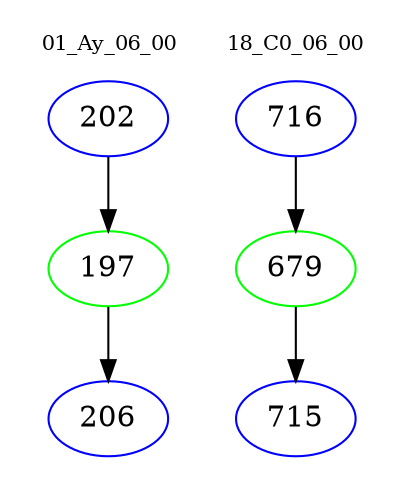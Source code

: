 digraph{
subgraph cluster_0 {
color = white
label = "01_Ay_06_00";
fontsize=10;
T0_202 [label="202", color="blue"]
T0_202 -> T0_197 [color="black"]
T0_197 [label="197", color="green"]
T0_197 -> T0_206 [color="black"]
T0_206 [label="206", color="blue"]
}
subgraph cluster_1 {
color = white
label = "18_C0_06_00";
fontsize=10;
T1_716 [label="716", color="blue"]
T1_716 -> T1_679 [color="black"]
T1_679 [label="679", color="green"]
T1_679 -> T1_715 [color="black"]
T1_715 [label="715", color="blue"]
}
}
